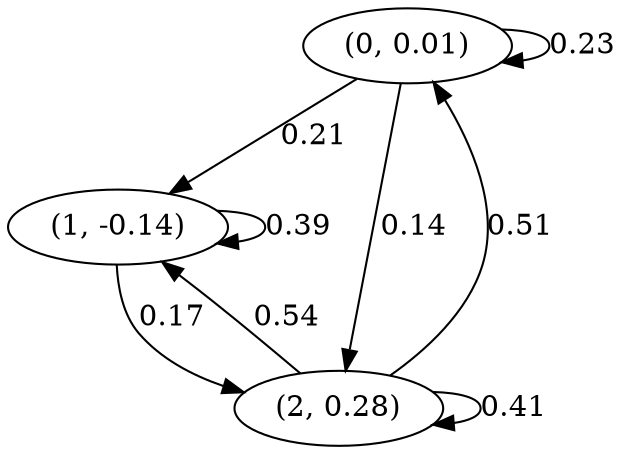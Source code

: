 digraph {
    0 [ label = "(0, 0.01)" ]
    1 [ label = "(1, -0.14)" ]
    2 [ label = "(2, 0.28)" ]
    0 -> 0 [ label = "0.23" ]
    1 -> 1 [ label = "0.39" ]
    2 -> 2 [ label = "0.41" ]
    2 -> 0 [ label = "0.51" ]
    0 -> 1 [ label = "0.21" ]
    2 -> 1 [ label = "0.54" ]
    0 -> 2 [ label = "0.14" ]
    1 -> 2 [ label = "0.17" ]
}

